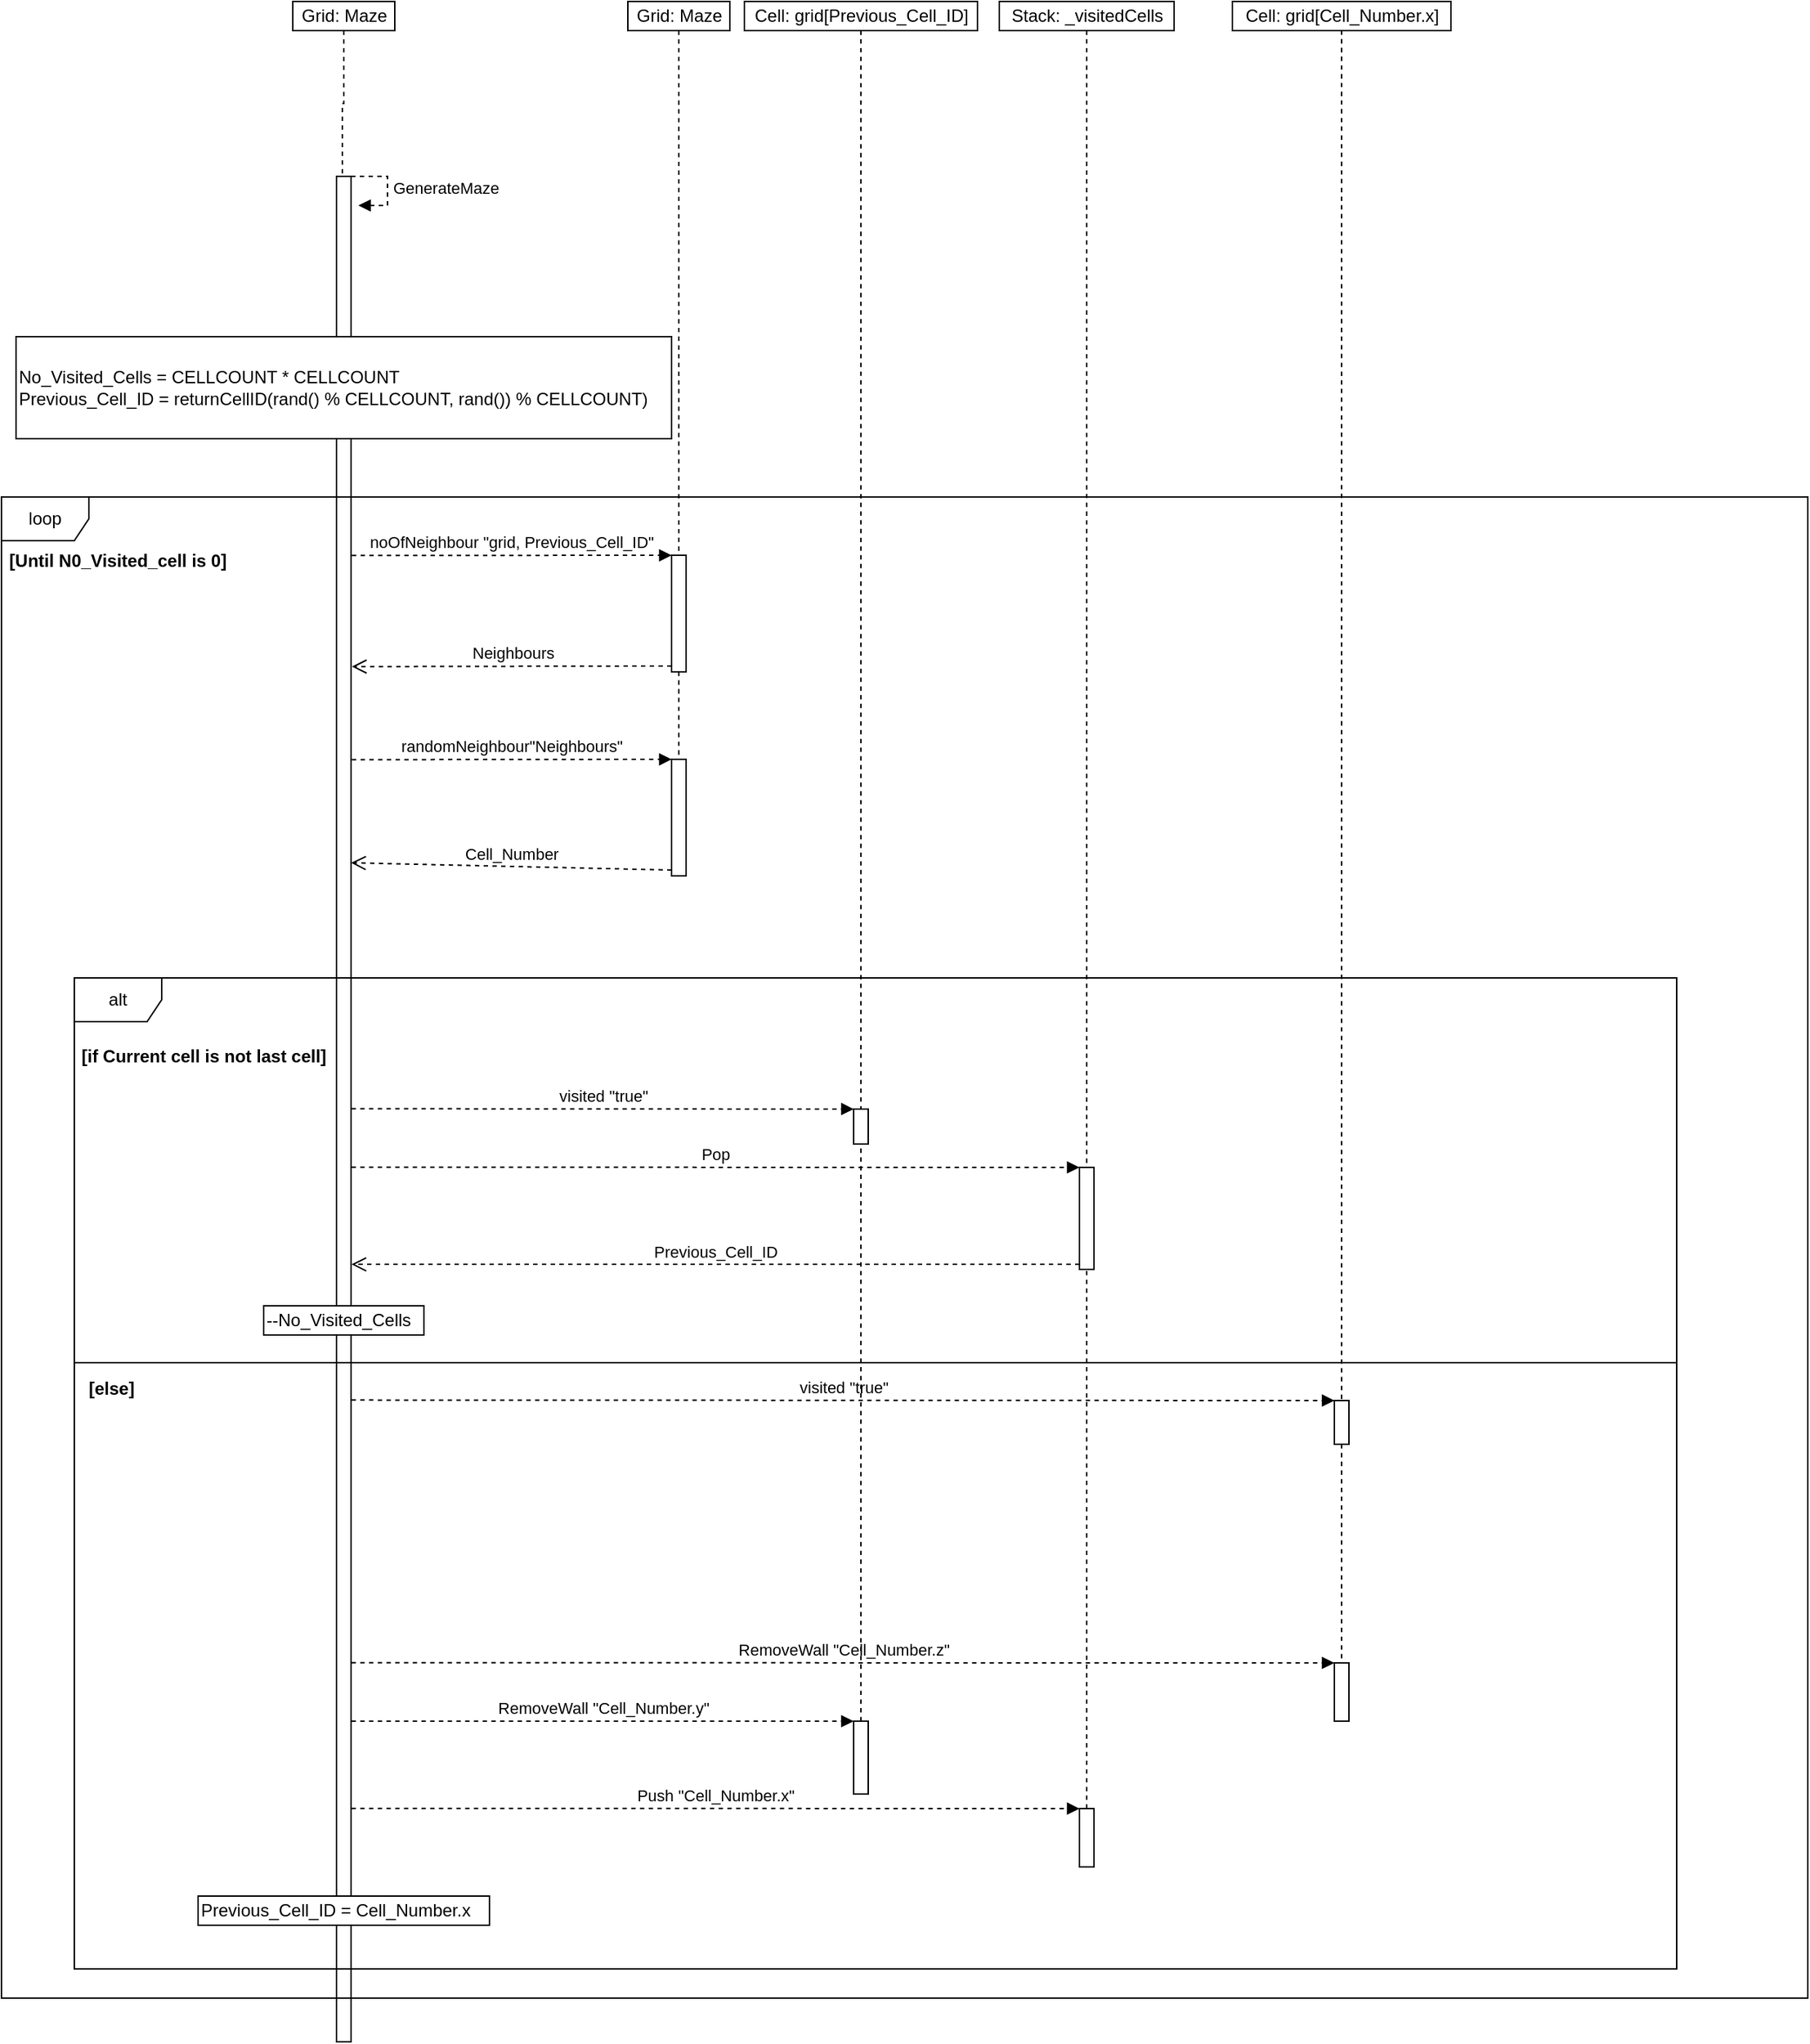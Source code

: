 <mxfile version="13.7.9" type="device"><diagram id="kgpKYQtTHZ0yAKxKKP6v" name="Page-1"><mxGraphModel dx="2272" dy="822" grid="1" gridSize="10" guides="1" tooltips="1" connect="1" arrows="1" fold="1" page="1" pageScale="1" pageWidth="850" pageHeight="1100" math="0" shadow="0"><root><mxCell id="0"/><mxCell id="1" parent="0"/><mxCell id="SXOKa283IjmbWuOc_Plt-1" value="" style="html=1;points=[];perimeter=orthogonalPerimeter;" vertex="1" parent="1"><mxGeometry x="180" y="120" width="10" height="1280" as="geometry"/></mxCell><mxCell id="SXOKa283IjmbWuOc_Plt-4" style="edgeStyle=orthogonalEdgeStyle;rounded=0;orthogonalLoop=1;jettySize=auto;html=1;exitX=0.5;exitY=1;exitDx=0;exitDy=0;entryX=0.4;entryY=0;entryDx=0;entryDy=0;entryPerimeter=0;endArrow=none;endFill=0;dashed=1;" edge="1" parent="1" source="SXOKa283IjmbWuOc_Plt-32" target="SXOKa283IjmbWuOc_Plt-1"><mxGeometry relative="1" as="geometry"><mxPoint x="185" y="50" as="sourcePoint"/></mxGeometry></mxCell><mxCell id="SXOKa283IjmbWuOc_Plt-7" value="loop" style="shape=umlFrame;whiteSpace=wrap;html=1;" vertex="1" parent="1"><mxGeometry x="-50" y="340" width="1240" height="1030" as="geometry"/></mxCell><mxCell id="SXOKa283IjmbWuOc_Plt-9" value="[Until N0_Visited_cell is 0]" style="text;align=center;fontStyle=1;verticalAlign=middle;spacingLeft=3;spacingRight=3;strokeColor=none;rotatable=0;points=[[0,0.5],[1,0.5]];portConstraint=eastwest;" vertex="1" parent="1"><mxGeometry x="-10" y="370" width="80" height="26" as="geometry"/></mxCell><mxCell id="SXOKa283IjmbWuOc_Plt-41" value="" style="edgeStyle=orthogonalEdgeStyle;curved=1;rounded=0;orthogonalLoop=1;jettySize=auto;html=1;dashed=1;startArrow=none;startFill=0;endArrow=none;endFill=0;" edge="1" parent="1" source="SXOKa283IjmbWuOc_Plt-10" target="SXOKa283IjmbWuOc_Plt-15"><mxGeometry relative="1" as="geometry"/></mxCell><mxCell id="SXOKa283IjmbWuOc_Plt-10" value="" style="html=1;points=[];perimeter=orthogonalPerimeter;resizeWidth=1;resizeHeight=1;" vertex="1" parent="1"><mxGeometry x="410" y="380" width="10" height="80" as="geometry"/></mxCell><mxCell id="SXOKa283IjmbWuOc_Plt-11" value="noOfNeighbour &quot;grid, Previous_Cell_ID&quot;" style="html=1;verticalAlign=bottom;endArrow=block;entryX=0;entryY=0;dashed=1;exitX=0.194;exitY=0.039;exitDx=0;exitDy=0;exitPerimeter=0;" edge="1" target="SXOKa283IjmbWuOc_Plt-10" parent="1" source="SXOKa283IjmbWuOc_Plt-7"><mxGeometry relative="1" as="geometry"><mxPoint x="190" y="640" as="sourcePoint"/></mxGeometry></mxCell><mxCell id="SXOKa283IjmbWuOc_Plt-12" value="Neighbours" style="html=1;verticalAlign=bottom;endArrow=open;dashed=1;endSize=8;exitX=0;exitY=0.95;entryX=0.194;entryY=0.113;entryDx=0;entryDy=0;entryPerimeter=0;" edge="1" source="SXOKa283IjmbWuOc_Plt-10" parent="1" target="SXOKa283IjmbWuOc_Plt-7"><mxGeometry relative="1" as="geometry"><mxPoint x="190" y="716" as="targetPoint"/></mxGeometry></mxCell><mxCell id="SXOKa283IjmbWuOc_Plt-15" value="" style="html=1;points=[];perimeter=orthogonalPerimeter;" vertex="1" parent="1"><mxGeometry x="410" y="520" width="10" height="80" as="geometry"/></mxCell><mxCell id="SXOKa283IjmbWuOc_Plt-16" value="randomNeighbour&quot;Neighbours&quot;" style="html=1;verticalAlign=bottom;endArrow=block;entryX=0;entryY=0;dashed=1;exitX=0.194;exitY=0.175;exitDx=0;exitDy=0;exitPerimeter=0;" edge="1" target="SXOKa283IjmbWuOc_Plt-15" parent="1" source="SXOKa283IjmbWuOc_Plt-7"><mxGeometry relative="1" as="geometry"><mxPoint x="190" y="785" as="sourcePoint"/></mxGeometry></mxCell><mxCell id="SXOKa283IjmbWuOc_Plt-17" value="Cell_Number" style="html=1;verticalAlign=bottom;endArrow=open;dashed=1;endSize=8;exitX=0;exitY=0.95;" edge="1" source="SXOKa283IjmbWuOc_Plt-15" parent="1"><mxGeometry relative="1" as="geometry"><mxPoint x="190" y="591" as="targetPoint"/></mxGeometry></mxCell><mxCell id="SXOKa283IjmbWuOc_Plt-19" value="alt" style="shape=umlFrame;whiteSpace=wrap;html=1;" vertex="1" parent="1"><mxGeometry y="670" width="1100" height="680" as="geometry"/></mxCell><mxCell id="SXOKa283IjmbWuOc_Plt-20" value="" style="line;strokeWidth=1;fillColor=none;align=left;verticalAlign=middle;spacingTop=-1;spacingLeft=3;spacingRight=3;rotatable=0;labelPosition=right;points=[];portConstraint=eastwest;" vertex="1" parent="1"><mxGeometry y="930" width="1100" height="8" as="geometry"/></mxCell><mxCell id="SXOKa283IjmbWuOc_Plt-21" value="[if Current cell is not last cell]" style="text;align=left;fontStyle=1;verticalAlign=middle;spacingLeft=3;spacingRight=3;strokeColor=none;rotatable=0;points=[[0,0.5],[1,0.5]];portConstraint=eastwest;" vertex="1" parent="1"><mxGeometry y="710" width="80" height="26" as="geometry"/></mxCell><mxCell id="SXOKa283IjmbWuOc_Plt-22" value="[else]" style="text;align=left;fontStyle=1;verticalAlign=middle;spacingLeft=3;spacingRight=3;strokeColor=none;rotatable=0;points=[[0,0.5],[1,0.5]];portConstraint=eastwest;" vertex="1" parent="1"><mxGeometry x="5" y="938" width="80" height="26" as="geometry"/></mxCell><mxCell id="SXOKa283IjmbWuOc_Plt-28" value="" style="html=1;points=[];perimeter=orthogonalPerimeter;align=left;" vertex="1" parent="1"><mxGeometry x="535" y="760" width="10" height="24" as="geometry"/></mxCell><mxCell id="SXOKa283IjmbWuOc_Plt-29" value="visited &quot;true&quot;" style="html=1;verticalAlign=bottom;startArrow=none;endArrow=block;startSize=8;dashed=1;startFill=0;exitX=0.173;exitY=0.132;exitDx=0;exitDy=0;exitPerimeter=0;" edge="1" target="SXOKa283IjmbWuOc_Plt-28" parent="1" source="SXOKa283IjmbWuOc_Plt-19"><mxGeometry relative="1" as="geometry"><mxPoint x="190" y="480" as="sourcePoint"/></mxGeometry></mxCell><mxCell id="SXOKa283IjmbWuOc_Plt-33" style="edgeStyle=orthogonalEdgeStyle;curved=1;rounded=0;orthogonalLoop=1;jettySize=auto;html=1;exitX=0.5;exitY=1;exitDx=0;exitDy=0;entryX=0.5;entryY=0.01;entryDx=0;entryDy=0;entryPerimeter=0;dashed=1;startArrow=none;startFill=0;endArrow=none;endFill=0;" edge="1" parent="1" source="SXOKa283IjmbWuOc_Plt-30" target="SXOKa283IjmbWuOc_Plt-28"><mxGeometry relative="1" as="geometry"/></mxCell><mxCell id="SXOKa283IjmbWuOc_Plt-30" value="Cell: grid[Previous_Cell_ID]" style="html=1;autosize=1;" vertex="1" parent="1"><mxGeometry x="460" width="160" height="20" as="geometry"/></mxCell><mxCell id="SXOKa283IjmbWuOc_Plt-32" value="Grid: Maze" style="html=1;autosize=1;" vertex="1" parent="1"><mxGeometry x="150" width="70" height="20" as="geometry"/></mxCell><mxCell id="SXOKa283IjmbWuOc_Plt-38" style="edgeStyle=orthogonalEdgeStyle;curved=1;rounded=0;orthogonalLoop=1;jettySize=auto;html=1;exitX=0.5;exitY=1;exitDx=0;exitDy=0;entryX=0.5;entryY=-0.01;entryDx=0;entryDy=0;entryPerimeter=0;dashed=1;startArrow=none;startFill=0;endArrow=none;endFill=0;" edge="1" parent="1" source="SXOKa283IjmbWuOc_Plt-34" target="SXOKa283IjmbWuOc_Plt-35"><mxGeometry relative="1" as="geometry"/></mxCell><mxCell id="SXOKa283IjmbWuOc_Plt-34" value="Stack: _visitedCells" style="html=1;autosize=1;" vertex="1" parent="1"><mxGeometry x="635" width="120" height="20" as="geometry"/></mxCell><mxCell id="SXOKa283IjmbWuOc_Plt-35" value="" style="html=1;points=[];perimeter=orthogonalPerimeter;align=left;" vertex="1" parent="1"><mxGeometry x="690" y="800" width="10" height="70" as="geometry"/></mxCell><mxCell id="SXOKa283IjmbWuOc_Plt-36" value="Pop" style="html=1;verticalAlign=bottom;endArrow=block;entryX=0;entryY=0;dashed=1;exitX=0.173;exitY=0.191;exitDx=0;exitDy=0;exitPerimeter=0;" edge="1" target="SXOKa283IjmbWuOc_Plt-35" parent="1" source="SXOKa283IjmbWuOc_Plt-19"><mxGeometry relative="1" as="geometry"><mxPoint x="190" y="530" as="sourcePoint"/></mxGeometry></mxCell><mxCell id="SXOKa283IjmbWuOc_Plt-37" value="Previous_Cell_ID" style="html=1;verticalAlign=bottom;endArrow=open;dashed=1;endSize=8;exitX=0;exitY=0.95;entryX=0.173;entryY=0.289;entryDx=0;entryDy=0;entryPerimeter=0;" edge="1" source="SXOKa283IjmbWuOc_Plt-35" parent="1" target="SXOKa283IjmbWuOc_Plt-19"><mxGeometry relative="1" as="geometry"><mxPoint x="190" y="1167" as="targetPoint"/></mxGeometry></mxCell><mxCell id="SXOKa283IjmbWuOc_Plt-42" style="edgeStyle=orthogonalEdgeStyle;curved=1;rounded=0;orthogonalLoop=1;jettySize=auto;html=1;exitX=0.5;exitY=1;exitDx=0;exitDy=0;entryX=0.5;entryY=0;entryDx=0;entryDy=0;entryPerimeter=0;dashed=1;startArrow=none;startFill=0;endArrow=none;endFill=0;" edge="1" parent="1" source="SXOKa283IjmbWuOc_Plt-31" target="SXOKa283IjmbWuOc_Plt-10"><mxGeometry relative="1" as="geometry"/></mxCell><mxCell id="SXOKa283IjmbWuOc_Plt-31" value="Grid: Maze" style="html=1;autosize=1;" vertex="1" parent="1"><mxGeometry x="380" width="70" height="20" as="geometry"/></mxCell><mxCell id="SXOKa283IjmbWuOc_Plt-44" value="GenerateMaze" style="edgeStyle=orthogonalEdgeStyle;html=1;align=left;spacingLeft=2;endArrow=block;rounded=0;entryX=1;entryY=0;dashed=1;" edge="1" parent="1"><mxGeometry relative="1" as="geometry"><mxPoint x="190" y="120" as="sourcePoint"/><Array as="points"><mxPoint x="215" y="120"/></Array><mxPoint x="195" y="140" as="targetPoint"/></mxGeometry></mxCell><mxCell id="SXOKa283IjmbWuOc_Plt-57" value="" style="edgeStyle=orthogonalEdgeStyle;curved=1;rounded=0;orthogonalLoop=1;jettySize=auto;html=1;dashed=1;startArrow=none;startFill=0;endArrow=none;endFill=0;" edge="1" parent="1" source="SXOKa283IjmbWuOc_Plt-48" target="SXOKa283IjmbWuOc_Plt-55"><mxGeometry relative="1" as="geometry"/></mxCell><mxCell id="SXOKa283IjmbWuOc_Plt-48" value="" style="html=1;points=[];perimeter=orthogonalPerimeter;align=left;" vertex="1" parent="1"><mxGeometry x="865" y="960" width="10" height="30" as="geometry"/></mxCell><mxCell id="SXOKa283IjmbWuOc_Plt-49" value="visited &quot;true&quot;" style="html=1;verticalAlign=bottom;startArrow=none;endArrow=block;startSize=8;dashed=1;startFill=0;exitX=0.173;exitY=0.426;exitDx=0;exitDy=0;exitPerimeter=0;" edge="1" target="SXOKa283IjmbWuOc_Plt-48" parent="1" source="SXOKa283IjmbWuOc_Plt-19"><mxGeometry relative="1" as="geometry"><mxPoint x="190" y="1300" as="sourcePoint"/></mxGeometry></mxCell><mxCell id="SXOKa283IjmbWuOc_Plt-53" style="edgeStyle=orthogonalEdgeStyle;curved=1;rounded=0;orthogonalLoop=1;jettySize=auto;html=1;exitX=0.5;exitY=1;exitDx=0;exitDy=0;entryX=0.5;entryY=0.067;entryDx=0;entryDy=0;entryPerimeter=0;dashed=1;startArrow=none;startFill=0;endArrow=none;endFill=0;" edge="1" parent="1" source="SXOKa283IjmbWuOc_Plt-51" target="SXOKa283IjmbWuOc_Plt-48"><mxGeometry relative="1" as="geometry"/></mxCell><mxCell id="SXOKa283IjmbWuOc_Plt-51" value="Cell: grid[Cell_Number.x]" style="html=1;autosize=1;" vertex="1" parent="1"><mxGeometry x="795" width="150" height="20" as="geometry"/></mxCell><mxCell id="SXOKa283IjmbWuOc_Plt-54" value="No_Visited_Cells = CELLCOUNT * CELLCOUNT&lt;br&gt;Previous_Cell_ID = returnCellID(rand() % CELLCOUNT, rand()) % CELLCOUNT)" style="rounded=0;whiteSpace=wrap;html=1;align=left;autosize=1;" vertex="1" parent="1"><mxGeometry x="-40" y="230" width="450" height="70" as="geometry"/></mxCell><mxCell id="SXOKa283IjmbWuOc_Plt-55" value="" style="html=1;points=[];perimeter=orthogonalPerimeter;align=left;" vertex="1" parent="1"><mxGeometry x="865" y="1140" width="10" height="40" as="geometry"/></mxCell><mxCell id="SXOKa283IjmbWuOc_Plt-56" value="RemoveWall &quot;Cell_Number.z&quot;" style="html=1;verticalAlign=bottom;startArrow=none;endArrow=block;startSize=8;dashed=1;startFill=0;exitX=0.173;exitY=0.691;exitDx=0;exitDy=0;exitPerimeter=0;" edge="1" target="SXOKa283IjmbWuOc_Plt-55" parent="1" source="SXOKa283IjmbWuOc_Plt-19"><mxGeometry relative="1" as="geometry"><mxPoint x="190" y="1360" as="sourcePoint"/></mxGeometry></mxCell><mxCell id="SXOKa283IjmbWuOc_Plt-60" style="edgeStyle=orthogonalEdgeStyle;curved=1;rounded=0;orthogonalLoop=1;jettySize=auto;html=1;dashed=1;startArrow=none;startFill=0;endArrow=none;endFill=0;" edge="1" parent="1" source="SXOKa283IjmbWuOc_Plt-58" target="SXOKa283IjmbWuOc_Plt-28"><mxGeometry relative="1" as="geometry"/></mxCell><mxCell id="SXOKa283IjmbWuOc_Plt-58" value="" style="html=1;points=[];perimeter=orthogonalPerimeter;align=left;" vertex="1" parent="1"><mxGeometry x="535" y="1180" width="10" height="50" as="geometry"/></mxCell><mxCell id="SXOKa283IjmbWuOc_Plt-59" value="RemoveWall &quot;Cell_Number.y&quot;" style="html=1;verticalAlign=bottom;startArrow=none;endArrow=block;startSize=8;dashed=1;startFill=0;exitX=0.173;exitY=0.75;exitDx=0;exitDy=0;exitPerimeter=0;" edge="1" target="SXOKa283IjmbWuOc_Plt-58" parent="1" source="SXOKa283IjmbWuOc_Plt-19"><mxGeometry relative="1" as="geometry"><mxPoint x="190" y="1410" as="sourcePoint"/></mxGeometry></mxCell><mxCell id="SXOKa283IjmbWuOc_Plt-63" style="edgeStyle=orthogonalEdgeStyle;curved=1;rounded=0;orthogonalLoop=1;jettySize=auto;html=1;dashed=1;startArrow=none;startFill=0;endArrow=none;endFill=0;" edge="1" parent="1" source="SXOKa283IjmbWuOc_Plt-61" target="SXOKa283IjmbWuOc_Plt-35"><mxGeometry relative="1" as="geometry"/></mxCell><mxCell id="SXOKa283IjmbWuOc_Plt-61" value="" style="html=1;points=[];perimeter=orthogonalPerimeter;align=left;" vertex="1" parent="1"><mxGeometry x="690" y="1240" width="10" height="40" as="geometry"/></mxCell><mxCell id="SXOKa283IjmbWuOc_Plt-62" value="Push &quot;Cell_Number.x&quot;" style="html=1;verticalAlign=bottom;startArrow=none;endArrow=block;startSize=8;dashed=1;startFill=0;exitX=0.173;exitY=0.838;exitDx=0;exitDy=0;exitPerimeter=0;" edge="1" target="SXOKa283IjmbWuOc_Plt-61" parent="1" source="SXOKa283IjmbWuOc_Plt-19"><mxGeometry relative="1" as="geometry"><mxPoint x="190" y="1470" as="sourcePoint"/></mxGeometry></mxCell><mxCell id="SXOKa283IjmbWuOc_Plt-64" value="Previous_Cell_ID = Cell_Number.x" style="rounded=0;whiteSpace=wrap;html=1;align=left;autosize=1;" vertex="1" parent="1"><mxGeometry x="85" y="1300" width="200" height="20" as="geometry"/></mxCell><mxCell id="SXOKa283IjmbWuOc_Plt-65" value="--No_Visited_Cells" style="rounded=0;whiteSpace=wrap;html=1;align=left;autosize=1;" vertex="1" parent="1"><mxGeometry x="130" y="895" width="110" height="20" as="geometry"/></mxCell></root></mxGraphModel></diagram></mxfile>